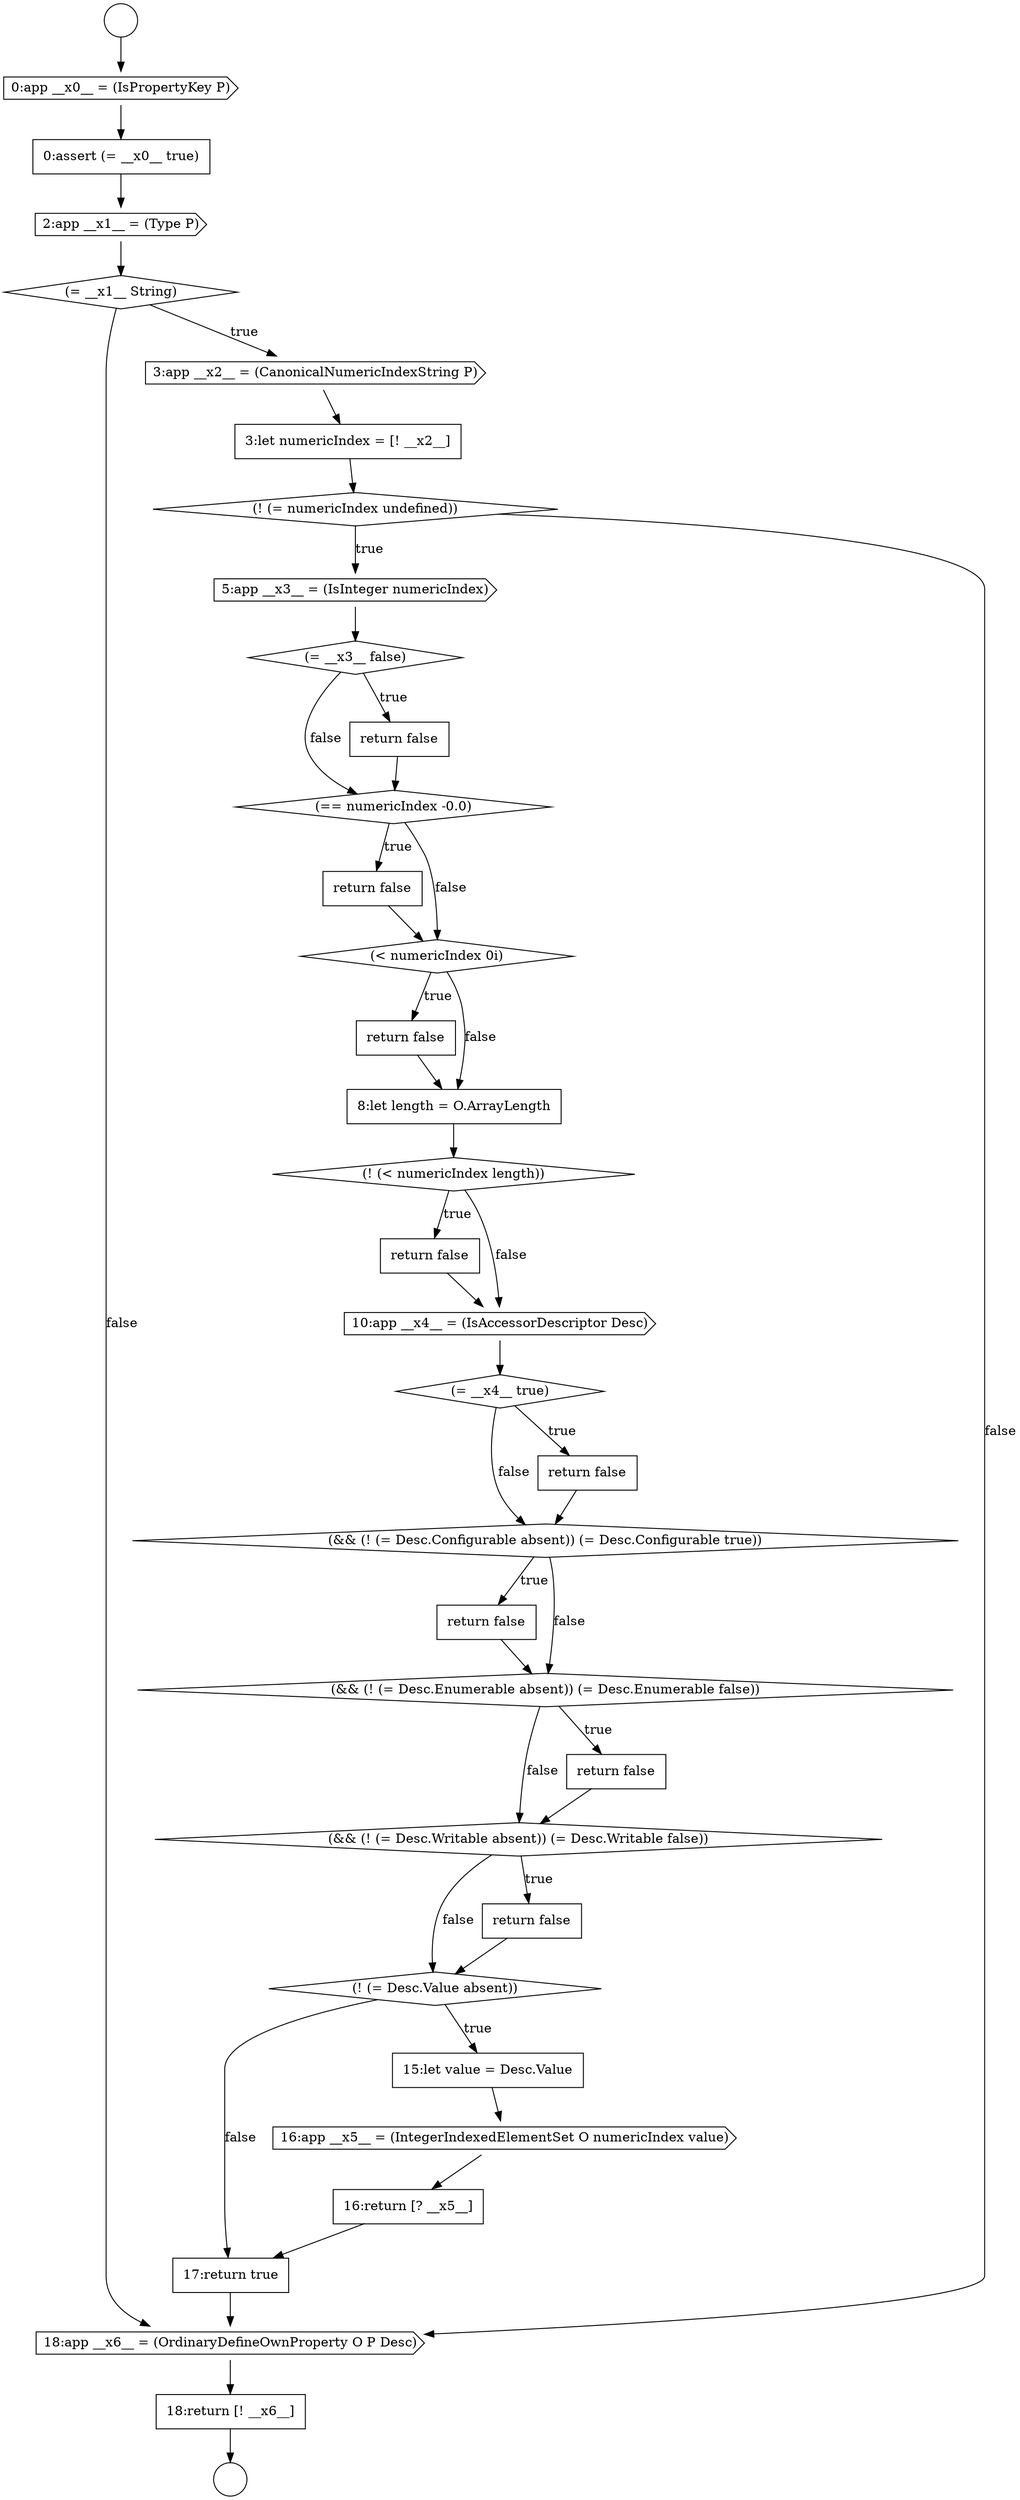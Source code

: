 digraph {
  node2650 [shape=cds, label=<<font color="black">5:app __x3__ = (IsInteger numericIndex)</font>> color="black" fillcolor="white" style=filled]
  node2673 [shape=none, margin=0, label=<<font color="black">
    <table border="0" cellborder="1" cellspacing="0" cellpadding="10">
      <tr><td align="left">17:return true</td></tr>
    </table>
  </font>> color="black" fillcolor="white" style=filled]
  node2661 [shape=diamond, label=<<font color="black">(= __x4__ true)</font>> color="black" fillcolor="white" style=filled]
  node2656 [shape=none, margin=0, label=<<font color="black">
    <table border="0" cellborder="1" cellspacing="0" cellpadding="10">
      <tr><td align="left">return false</td></tr>
    </table>
  </font>> color="black" fillcolor="white" style=filled]
  node2675 [shape=none, margin=0, label=<<font color="black">
    <table border="0" cellborder="1" cellspacing="0" cellpadding="10">
      <tr><td align="left">18:return [! __x6__]</td></tr>
    </table>
  </font>> color="black" fillcolor="white" style=filled]
  node2648 [shape=none, margin=0, label=<<font color="black">
    <table border="0" cellborder="1" cellspacing="0" cellpadding="10">
      <tr><td align="left">3:let numericIndex = [! __x2__]</td></tr>
    </table>
  </font>> color="black" fillcolor="white" style=filled]
  node2644 [shape=none, margin=0, label=<<font color="black">
    <table border="0" cellborder="1" cellspacing="0" cellpadding="10">
      <tr><td align="left">0:assert (= __x0__ true)</td></tr>
    </table>
  </font>> color="black" fillcolor="white" style=filled]
  node2659 [shape=none, margin=0, label=<<font color="black">
    <table border="0" cellborder="1" cellspacing="0" cellpadding="10">
      <tr><td align="left">return false</td></tr>
    </table>
  </font>> color="black" fillcolor="white" style=filled]
  node2671 [shape=cds, label=<<font color="black">16:app __x5__ = (IntegerIndexedElementSet O numericIndex value)</font>> color="black" fillcolor="white" style=filled]
  node2654 [shape=none, margin=0, label=<<font color="black">
    <table border="0" cellborder="1" cellspacing="0" cellpadding="10">
      <tr><td align="left">return false</td></tr>
    </table>
  </font>> color="black" fillcolor="white" style=filled]
  node2667 [shape=diamond, label=<<font color="black">(&amp;&amp; (! (= Desc.Writable absent)) (= Desc.Writable false))</font>> color="black" fillcolor="white" style=filled]
  node2646 [shape=diamond, label=<<font color="black">(= __x1__ String)</font>> color="black" fillcolor="white" style=filled]
  node2641 [shape=circle label=" " color="black" fillcolor="white" style=filled]
  node2660 [shape=cds, label=<<font color="black">10:app __x4__ = (IsAccessorDescriptor Desc)</font>> color="black" fillcolor="white" style=filled]
  node2670 [shape=none, margin=0, label=<<font color="black">
    <table border="0" cellborder="1" cellspacing="0" cellpadding="10">
      <tr><td align="left">15:let value = Desc.Value</td></tr>
    </table>
  </font>> color="black" fillcolor="white" style=filled]
  node2663 [shape=diamond, label=<<font color="black">(&amp;&amp; (! (= Desc.Configurable absent)) (= Desc.Configurable true))</font>> color="black" fillcolor="white" style=filled]
  node2653 [shape=diamond, label=<<font color="black">(== numericIndex -0.0)</font>> color="black" fillcolor="white" style=filled]
  node2666 [shape=none, margin=0, label=<<font color="black">
    <table border="0" cellborder="1" cellspacing="0" cellpadding="10">
      <tr><td align="left">return false</td></tr>
    </table>
  </font>> color="black" fillcolor="white" style=filled]
  node2649 [shape=diamond, label=<<font color="black">(! (= numericIndex undefined))</font>> color="black" fillcolor="white" style=filled]
  node2645 [shape=cds, label=<<font color="black">2:app __x1__ = (Type P)</font>> color="black" fillcolor="white" style=filled]
  node2662 [shape=none, margin=0, label=<<font color="black">
    <table border="0" cellborder="1" cellspacing="0" cellpadding="10">
      <tr><td align="left">return false</td></tr>
    </table>
  </font>> color="black" fillcolor="white" style=filled]
  node2657 [shape=none, margin=0, label=<<font color="black">
    <table border="0" cellborder="1" cellspacing="0" cellpadding="10">
      <tr><td align="left">8:let length = O.ArrayLength</td></tr>
    </table>
  </font>> color="black" fillcolor="white" style=filled]
  node2674 [shape=cds, label=<<font color="black">18:app __x6__ = (OrdinaryDefineOwnProperty O P Desc)</font>> color="black" fillcolor="white" style=filled]
  node2642 [shape=circle label=" " color="black" fillcolor="white" style=filled]
  node2669 [shape=diamond, label=<<font color="black">(! (= Desc.Value absent))</font>> color="black" fillcolor="white" style=filled]
  node2647 [shape=cds, label=<<font color="black">3:app __x2__ = (CanonicalNumericIndexString P)</font>> color="black" fillcolor="white" style=filled]
  node2664 [shape=none, margin=0, label=<<font color="black">
    <table border="0" cellborder="1" cellspacing="0" cellpadding="10">
      <tr><td align="left">return false</td></tr>
    </table>
  </font>> color="black" fillcolor="white" style=filled]
  node2665 [shape=diamond, label=<<font color="black">(&amp;&amp; (! (= Desc.Enumerable absent)) (= Desc.Enumerable false))</font>> color="black" fillcolor="white" style=filled]
  node2652 [shape=none, margin=0, label=<<font color="black">
    <table border="0" cellborder="1" cellspacing="0" cellpadding="10">
      <tr><td align="left">return false</td></tr>
    </table>
  </font>> color="black" fillcolor="white" style=filled]
  node2643 [shape=cds, label=<<font color="black">0:app __x0__ = (IsPropertyKey P)</font>> color="black" fillcolor="white" style=filled]
  node2658 [shape=diamond, label=<<font color="black">(! (&lt; numericIndex length))</font>> color="black" fillcolor="white" style=filled]
  node2668 [shape=none, margin=0, label=<<font color="black">
    <table border="0" cellborder="1" cellspacing="0" cellpadding="10">
      <tr><td align="left">return false</td></tr>
    </table>
  </font>> color="black" fillcolor="white" style=filled]
  node2651 [shape=diamond, label=<<font color="black">(= __x3__ false)</font>> color="black" fillcolor="white" style=filled]
  node2672 [shape=none, margin=0, label=<<font color="black">
    <table border="0" cellborder="1" cellspacing="0" cellpadding="10">
      <tr><td align="left">16:return [? __x5__]</td></tr>
    </table>
  </font>> color="black" fillcolor="white" style=filled]
  node2655 [shape=diamond, label=<<font color="black">(&lt; numericIndex 0i)</font>> color="black" fillcolor="white" style=filled]
  node2674 -> node2675 [ color="black"]
  node2661 -> node2662 [label=<<font color="black">true</font>> color="black"]
  node2661 -> node2663 [label=<<font color="black">false</font>> color="black"]
  node2657 -> node2658 [ color="black"]
  node2650 -> node2651 [ color="black"]
  node2643 -> node2644 [ color="black"]
  node2659 -> node2660 [ color="black"]
  node2662 -> node2663 [ color="black"]
  node2669 -> node2670 [label=<<font color="black">true</font>> color="black"]
  node2669 -> node2673 [label=<<font color="black">false</font>> color="black"]
  node2665 -> node2666 [label=<<font color="black">true</font>> color="black"]
  node2665 -> node2667 [label=<<font color="black">false</font>> color="black"]
  node2658 -> node2659 [label=<<font color="black">true</font>> color="black"]
  node2658 -> node2660 [label=<<font color="black">false</font>> color="black"]
  node2647 -> node2648 [ color="black"]
  node2641 -> node2643 [ color="black"]
  node2663 -> node2664 [label=<<font color="black">true</font>> color="black"]
  node2663 -> node2665 [label=<<font color="black">false</font>> color="black"]
  node2672 -> node2673 [ color="black"]
  node2670 -> node2671 [ color="black"]
  node2649 -> node2650 [label=<<font color="black">true</font>> color="black"]
  node2649 -> node2674 [label=<<font color="black">false</font>> color="black"]
  node2660 -> node2661 [ color="black"]
  node2673 -> node2674 [ color="black"]
  node2664 -> node2665 [ color="black"]
  node2656 -> node2657 [ color="black"]
  node2644 -> node2645 [ color="black"]
  node2651 -> node2652 [label=<<font color="black">true</font>> color="black"]
  node2651 -> node2653 [label=<<font color="black">false</font>> color="black"]
  node2653 -> node2654 [label=<<font color="black">true</font>> color="black"]
  node2653 -> node2655 [label=<<font color="black">false</font>> color="black"]
  node2667 -> node2668 [label=<<font color="black">true</font>> color="black"]
  node2667 -> node2669 [label=<<font color="black">false</font>> color="black"]
  node2671 -> node2672 [ color="black"]
  node2668 -> node2669 [ color="black"]
  node2645 -> node2646 [ color="black"]
  node2675 -> node2642 [ color="black"]
  node2648 -> node2649 [ color="black"]
  node2666 -> node2667 [ color="black"]
  node2646 -> node2647 [label=<<font color="black">true</font>> color="black"]
  node2646 -> node2674 [label=<<font color="black">false</font>> color="black"]
  node2652 -> node2653 [ color="black"]
  node2654 -> node2655 [ color="black"]
  node2655 -> node2656 [label=<<font color="black">true</font>> color="black"]
  node2655 -> node2657 [label=<<font color="black">false</font>> color="black"]
}
